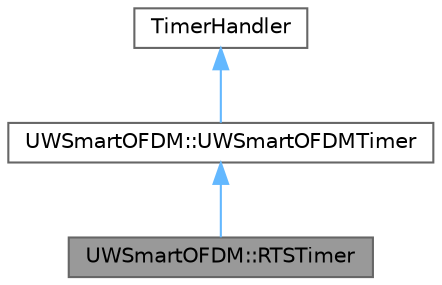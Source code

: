 digraph "UWSmartOFDM::RTSTimer"
{
 // LATEX_PDF_SIZE
  bgcolor="transparent";
  edge [fontname=Helvetica,fontsize=10,labelfontname=Helvetica,labelfontsize=10];
  node [fontname=Helvetica,fontsize=10,shape=box,height=0.2,width=0.4];
  Node1 [id="Node000001",label="UWSmartOFDM::RTSTimer",height=0.2,width=0.4,color="gray40", fillcolor="grey60", style="filled", fontcolor="black",tooltip="Base class of RTSTimer."];
  Node2 -> Node1 [id="edge1_Node000001_Node000002",dir="back",color="steelblue1",style="solid",tooltip=" "];
  Node2 [id="Node000002",label="UWSmartOFDM::UWSmartOFDMTimer",height=0.2,width=0.4,color="gray40", fillcolor="white", style="filled",URL="$classUWSmartOFDM_1_1UWSmartOFDMTimer.html",tooltip="Base class of all the timer used in this protocol."];
  Node3 -> Node2 [id="edge2_Node000002_Node000003",dir="back",color="steelblue1",style="solid",tooltip=" "];
  Node3 [id="Node000003",label="TimerHandler",height=0.2,width=0.4,color="gray40", fillcolor="white", style="filled",tooltip=" "];
}
